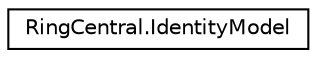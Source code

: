 digraph "Graphical Class Hierarchy"
{
 // LATEX_PDF_SIZE
  edge [fontname="Helvetica",fontsize="10",labelfontname="Helvetica",labelfontsize="10"];
  node [fontname="Helvetica",fontsize="10",shape=record];
  rankdir="LR";
  Node0 [label="RingCentral.IdentityModel",height=0.2,width=0.4,color="black", fillcolor="white", style="filled",URL="$classRingCentral_1_1IdentityModel.html",tooltip=" "];
}
